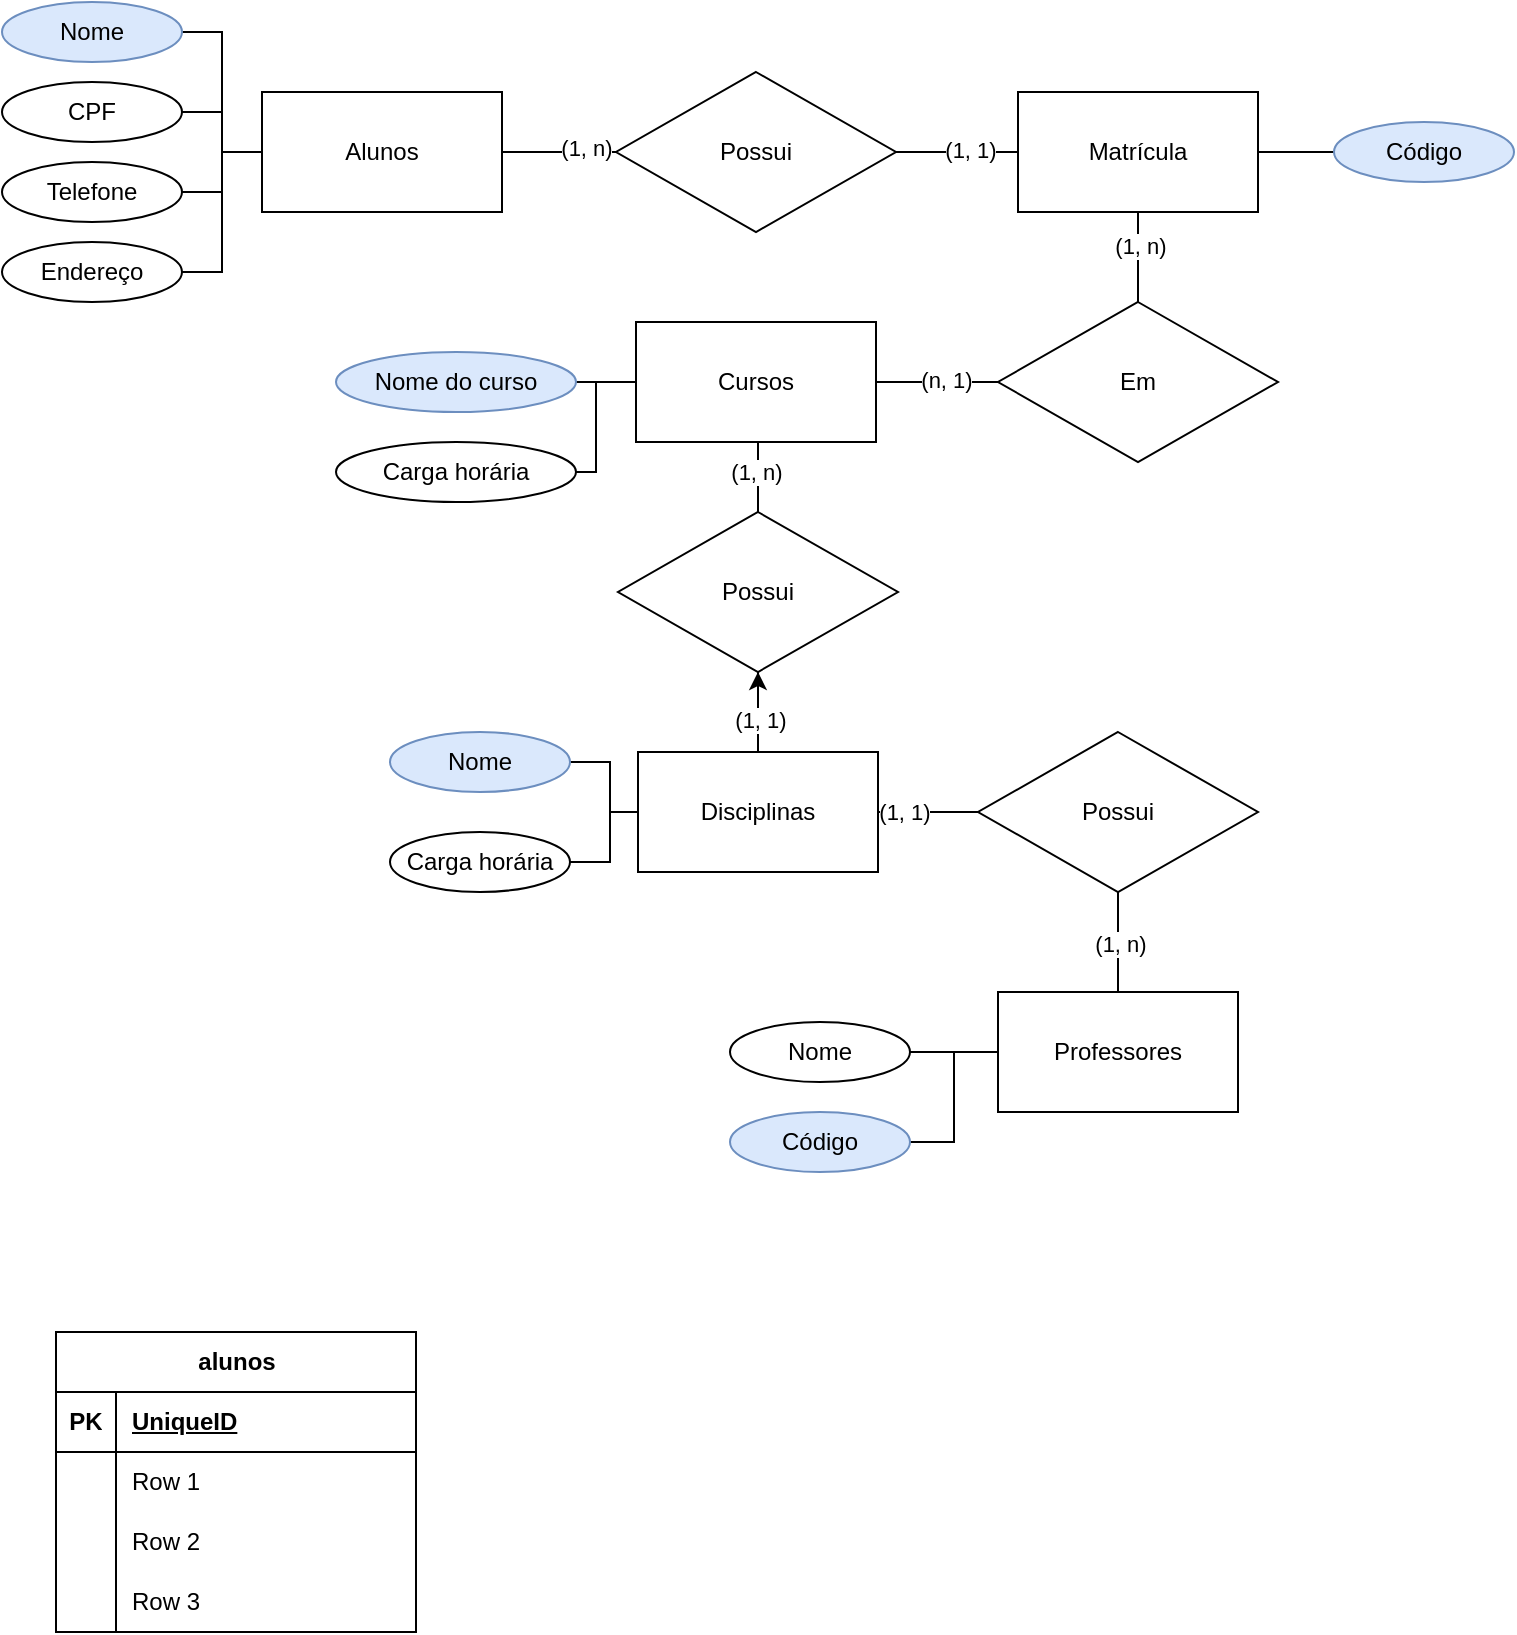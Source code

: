 <mxfile version="24.7.8">
  <diagram name="Página-1" id="FnEpoIWWNQxLYMlEQwRX">
    <mxGraphModel dx="1354" dy="720" grid="1" gridSize="10" guides="1" tooltips="1" connect="1" arrows="1" fold="1" page="1" pageScale="1" pageWidth="827" pageHeight="1169" math="0" shadow="0">
      <root>
        <mxCell id="0" />
        <mxCell id="1" parent="0" />
        <mxCell id="gs8JJX1vfFZVjYpK_IIe-66" style="edgeStyle=orthogonalEdgeStyle;rounded=0;orthogonalLoop=1;jettySize=auto;html=1;exitX=1;exitY=0.5;exitDx=0;exitDy=0;entryX=0;entryY=0.5;entryDx=0;entryDy=0;endArrow=none;endFill=0;" edge="1" parent="1" source="gs8JJX1vfFZVjYpK_IIe-1" target="gs8JJX1vfFZVjYpK_IIe-19">
          <mxGeometry relative="1" as="geometry" />
        </mxCell>
        <mxCell id="gs8JJX1vfFZVjYpK_IIe-78" value="(1, n)" style="edgeLabel;html=1;align=center;verticalAlign=middle;resizable=0;points=[];" vertex="1" connectable="0" parent="gs8JJX1vfFZVjYpK_IIe-66">
          <mxGeometry x="0.456" y="2" relative="1" as="geometry">
            <mxPoint as="offset" />
          </mxGeometry>
        </mxCell>
        <mxCell id="gs8JJX1vfFZVjYpK_IIe-1" value="Alunos" style="rounded=0;whiteSpace=wrap;html=1;" vertex="1" parent="1">
          <mxGeometry x="143" y="60" width="120" height="60" as="geometry" />
        </mxCell>
        <mxCell id="gs8JJX1vfFZVjYpK_IIe-67" style="edgeStyle=orthogonalEdgeStyle;rounded=0;orthogonalLoop=1;jettySize=auto;html=1;exitX=0.5;exitY=1;exitDx=0;exitDy=0;entryX=0.5;entryY=0;entryDx=0;entryDy=0;endArrow=none;endFill=0;" edge="1" parent="1" source="gs8JJX1vfFZVjYpK_IIe-3" target="gs8JJX1vfFZVjYpK_IIe-10">
          <mxGeometry relative="1" as="geometry" />
        </mxCell>
        <mxCell id="gs8JJX1vfFZVjYpK_IIe-81" value="(1, n)" style="edgeLabel;html=1;align=center;verticalAlign=middle;resizable=0;points=[];" vertex="1" connectable="0" parent="gs8JJX1vfFZVjYpK_IIe-67">
          <mxGeometry x="-0.259" y="1" relative="1" as="geometry">
            <mxPoint as="offset" />
          </mxGeometry>
        </mxCell>
        <mxCell id="gs8JJX1vfFZVjYpK_IIe-69" style="edgeStyle=orthogonalEdgeStyle;rounded=0;orthogonalLoop=1;jettySize=auto;html=1;exitX=1;exitY=0.5;exitDx=0;exitDy=0;entryX=0;entryY=0.5;entryDx=0;entryDy=0;endArrow=none;endFill=0;" edge="1" parent="1" source="gs8JJX1vfFZVjYpK_IIe-3" target="gs8JJX1vfFZVjYpK_IIe-29">
          <mxGeometry relative="1" as="geometry" />
        </mxCell>
        <mxCell id="gs8JJX1vfFZVjYpK_IIe-3" value="Matrícula" style="rounded=0;whiteSpace=wrap;html=1;" vertex="1" parent="1">
          <mxGeometry x="521" y="60" width="120" height="60" as="geometry" />
        </mxCell>
        <mxCell id="gs8JJX1vfFZVjYpK_IIe-71" style="edgeStyle=orthogonalEdgeStyle;rounded=0;orthogonalLoop=1;jettySize=auto;html=1;exitX=0;exitY=0.5;exitDx=0;exitDy=0;entryX=1;entryY=0.5;entryDx=0;entryDy=0;endArrow=none;endFill=0;" edge="1" parent="1" source="gs8JJX1vfFZVjYpK_IIe-4" target="gs8JJX1vfFZVjYpK_IIe-40">
          <mxGeometry relative="1" as="geometry" />
        </mxCell>
        <mxCell id="gs8JJX1vfFZVjYpK_IIe-72" style="edgeStyle=orthogonalEdgeStyle;rounded=0;orthogonalLoop=1;jettySize=auto;html=1;exitX=1;exitY=0.5;exitDx=0;exitDy=0;entryX=0;entryY=0.5;entryDx=0;entryDy=0;endArrow=none;endFill=0;" edge="1" parent="1" source="gs8JJX1vfFZVjYpK_IIe-4" target="gs8JJX1vfFZVjYpK_IIe-10">
          <mxGeometry relative="1" as="geometry" />
        </mxCell>
        <mxCell id="gs8JJX1vfFZVjYpK_IIe-82" value="(n, 1)" style="edgeLabel;html=1;align=center;verticalAlign=middle;resizable=0;points=[];" vertex="1" connectable="0" parent="gs8JJX1vfFZVjYpK_IIe-72">
          <mxGeometry x="0.131" y="1" relative="1" as="geometry">
            <mxPoint as="offset" />
          </mxGeometry>
        </mxCell>
        <mxCell id="gs8JJX1vfFZVjYpK_IIe-73" style="edgeStyle=orthogonalEdgeStyle;rounded=0;orthogonalLoop=1;jettySize=auto;html=1;exitX=0.5;exitY=1;exitDx=0;exitDy=0;entryX=0.5;entryY=0;entryDx=0;entryDy=0;endArrow=none;endFill=0;" edge="1" parent="1" source="gs8JJX1vfFZVjYpK_IIe-4" target="gs8JJX1vfFZVjYpK_IIe-15">
          <mxGeometry relative="1" as="geometry" />
        </mxCell>
        <mxCell id="gs8JJX1vfFZVjYpK_IIe-76" value="(1, n)" style="edgeLabel;html=1;align=center;verticalAlign=middle;resizable=0;points=[];" vertex="1" connectable="0" parent="gs8JJX1vfFZVjYpK_IIe-73">
          <mxGeometry x="-0.144" y="-1" relative="1" as="geometry">
            <mxPoint as="offset" />
          </mxGeometry>
        </mxCell>
        <mxCell id="gs8JJX1vfFZVjYpK_IIe-88" style="edgeStyle=orthogonalEdgeStyle;rounded=0;orthogonalLoop=1;jettySize=auto;html=1;exitX=0;exitY=0.5;exitDx=0;exitDy=0;entryX=1;entryY=0.5;entryDx=0;entryDy=0;endArrow=none;endFill=0;" edge="1" parent="1" source="gs8JJX1vfFZVjYpK_IIe-4" target="gs8JJX1vfFZVjYpK_IIe-86">
          <mxGeometry relative="1" as="geometry" />
        </mxCell>
        <mxCell id="gs8JJX1vfFZVjYpK_IIe-4" value="Cursos" style="rounded=0;whiteSpace=wrap;html=1;" vertex="1" parent="1">
          <mxGeometry x="330" y="175" width="120" height="60" as="geometry" />
        </mxCell>
        <mxCell id="gs8JJX1vfFZVjYpK_IIe-23" style="edgeStyle=orthogonalEdgeStyle;rounded=0;orthogonalLoop=1;jettySize=auto;html=1;exitX=1;exitY=0.5;exitDx=0;exitDy=0;entryX=0;entryY=0.5;entryDx=0;entryDy=0;endArrow=none;endFill=0;" edge="1" parent="1" source="gs8JJX1vfFZVjYpK_IIe-5">
          <mxGeometry relative="1" as="geometry">
            <mxPoint x="511" y="420" as="targetPoint" />
          </mxGeometry>
        </mxCell>
        <mxCell id="gs8JJX1vfFZVjYpK_IIe-75" value="(1, 1)" style="edgeLabel;html=1;align=center;verticalAlign=middle;resizable=0;points=[];" vertex="1" connectable="0" parent="gs8JJX1vfFZVjYpK_IIe-23">
          <mxGeometry x="-0.569" relative="1" as="geometry">
            <mxPoint as="offset" />
          </mxGeometry>
        </mxCell>
        <mxCell id="gs8JJX1vfFZVjYpK_IIe-89" value="" style="edgeStyle=orthogonalEdgeStyle;rounded=0;orthogonalLoop=1;jettySize=auto;html=1;" edge="1" parent="1" source="gs8JJX1vfFZVjYpK_IIe-5" target="gs8JJX1vfFZVjYpK_IIe-15">
          <mxGeometry relative="1" as="geometry" />
        </mxCell>
        <mxCell id="gs8JJX1vfFZVjYpK_IIe-5" value="Disciplinas" style="rounded=0;whiteSpace=wrap;html=1;" vertex="1" parent="1">
          <mxGeometry x="331" y="390" width="120" height="60" as="geometry" />
        </mxCell>
        <mxCell id="gs8JJX1vfFZVjYpK_IIe-10" value="Em" style="rhombus;whiteSpace=wrap;html=1;" vertex="1" parent="1">
          <mxGeometry x="511" y="165" width="140" height="80" as="geometry" />
        </mxCell>
        <mxCell id="gs8JJX1vfFZVjYpK_IIe-16" style="edgeStyle=orthogonalEdgeStyle;rounded=0;orthogonalLoop=1;jettySize=auto;html=1;exitX=0.5;exitY=1;exitDx=0;exitDy=0;entryX=0.5;entryY=0;entryDx=0;entryDy=0;endArrow=none;endFill=0;" edge="1" parent="1" source="gs8JJX1vfFZVjYpK_IIe-15" target="gs8JJX1vfFZVjYpK_IIe-5">
          <mxGeometry relative="1" as="geometry" />
        </mxCell>
        <mxCell id="gs8JJX1vfFZVjYpK_IIe-77" value="(1, 1)" style="edgeLabel;html=1;align=center;verticalAlign=middle;resizable=0;points=[];" vertex="1" connectable="0" parent="gs8JJX1vfFZVjYpK_IIe-16">
          <mxGeometry x="0.212" y="1" relative="1" as="geometry">
            <mxPoint as="offset" />
          </mxGeometry>
        </mxCell>
        <mxCell id="gs8JJX1vfFZVjYpK_IIe-15" value="Possui" style="rhombus;whiteSpace=wrap;html=1;" vertex="1" parent="1">
          <mxGeometry x="321" y="270" width="140" height="80" as="geometry" />
        </mxCell>
        <mxCell id="gs8JJX1vfFZVjYpK_IIe-84" style="edgeStyle=orthogonalEdgeStyle;rounded=0;orthogonalLoop=1;jettySize=auto;html=1;exitX=1;exitY=0.5;exitDx=0;exitDy=0;entryX=0;entryY=0.5;entryDx=0;entryDy=0;endArrow=none;endFill=0;" edge="1" parent="1" source="gs8JJX1vfFZVjYpK_IIe-19" target="gs8JJX1vfFZVjYpK_IIe-3">
          <mxGeometry relative="1" as="geometry" />
        </mxCell>
        <mxCell id="gs8JJX1vfFZVjYpK_IIe-85" value="(1, 1)" style="edgeLabel;html=1;align=center;verticalAlign=middle;resizable=0;points=[];" vertex="1" connectable="0" parent="gs8JJX1vfFZVjYpK_IIe-84">
          <mxGeometry x="0.22" y="1" relative="1" as="geometry">
            <mxPoint as="offset" />
          </mxGeometry>
        </mxCell>
        <mxCell id="gs8JJX1vfFZVjYpK_IIe-19" value="Possui" style="rhombus;whiteSpace=wrap;html=1;" vertex="1" parent="1">
          <mxGeometry x="320" y="50" width="140" height="80" as="geometry" />
        </mxCell>
        <mxCell id="gs8JJX1vfFZVjYpK_IIe-25" style="edgeStyle=orthogonalEdgeStyle;rounded=0;orthogonalLoop=1;jettySize=auto;html=1;exitX=0.5;exitY=1;exitDx=0;exitDy=0;entryX=0.5;entryY=0;entryDx=0;entryDy=0;endArrow=none;endFill=0;" edge="1" parent="1" source="gs8JJX1vfFZVjYpK_IIe-22" target="gs8JJX1vfFZVjYpK_IIe-24">
          <mxGeometry relative="1" as="geometry" />
        </mxCell>
        <mxCell id="gs8JJX1vfFZVjYpK_IIe-74" value="(1, n)" style="edgeLabel;html=1;align=center;verticalAlign=middle;resizable=0;points=[];" vertex="1" connectable="0" parent="gs8JJX1vfFZVjYpK_IIe-25">
          <mxGeometry x="0.011" y="1" relative="1" as="geometry">
            <mxPoint as="offset" />
          </mxGeometry>
        </mxCell>
        <mxCell id="gs8JJX1vfFZVjYpK_IIe-22" value="Possui" style="rhombus;whiteSpace=wrap;html=1;" vertex="1" parent="1">
          <mxGeometry x="501" y="380" width="140" height="80" as="geometry" />
        </mxCell>
        <mxCell id="gs8JJX1vfFZVjYpK_IIe-24" value="Professores" style="rounded=0;whiteSpace=wrap;html=1;" vertex="1" parent="1">
          <mxGeometry x="511" y="510" width="120" height="60" as="geometry" />
        </mxCell>
        <mxCell id="gs8JJX1vfFZVjYpK_IIe-28" style="edgeStyle=orthogonalEdgeStyle;rounded=0;orthogonalLoop=1;jettySize=auto;html=1;exitX=1;exitY=0.5;exitDx=0;exitDy=0;entryX=0;entryY=0.5;entryDx=0;entryDy=0;endArrow=none;endFill=0;" edge="1" parent="1" source="gs8JJX1vfFZVjYpK_IIe-26" target="gs8JJX1vfFZVjYpK_IIe-1">
          <mxGeometry relative="1" as="geometry" />
        </mxCell>
        <mxCell id="gs8JJX1vfFZVjYpK_IIe-26" value="Nome" style="ellipse;whiteSpace=wrap;html=1;fillColor=#dae8fc;strokeColor=#6c8ebf;" vertex="1" parent="1">
          <mxGeometry x="13" y="15" width="90" height="30" as="geometry" />
        </mxCell>
        <mxCell id="gs8JJX1vfFZVjYpK_IIe-29" value="Código" style="ellipse;whiteSpace=wrap;html=1;fillColor=#dae8fc;strokeColor=#6c8ebf;" vertex="1" parent="1">
          <mxGeometry x="679" y="75" width="90" height="30" as="geometry" />
        </mxCell>
        <mxCell id="gs8JJX1vfFZVjYpK_IIe-32" style="edgeStyle=orthogonalEdgeStyle;rounded=0;orthogonalLoop=1;jettySize=auto;html=1;exitX=1;exitY=0.5;exitDx=0;exitDy=0;entryX=0;entryY=0.5;entryDx=0;entryDy=0;endArrow=none;endFill=0;" edge="1" parent="1" source="gs8JJX1vfFZVjYpK_IIe-31" target="gs8JJX1vfFZVjYpK_IIe-1">
          <mxGeometry relative="1" as="geometry" />
        </mxCell>
        <mxCell id="gs8JJX1vfFZVjYpK_IIe-31" value="CPF" style="ellipse;whiteSpace=wrap;html=1;" vertex="1" parent="1">
          <mxGeometry x="13" y="55" width="90" height="30" as="geometry" />
        </mxCell>
        <mxCell id="gs8JJX1vfFZVjYpK_IIe-38" style="edgeStyle=orthogonalEdgeStyle;rounded=0;orthogonalLoop=1;jettySize=auto;html=1;exitX=1;exitY=0.5;exitDx=0;exitDy=0;entryX=0;entryY=0.5;entryDx=0;entryDy=0;endArrow=none;endFill=0;" edge="1" parent="1" source="gs8JJX1vfFZVjYpK_IIe-35" target="gs8JJX1vfFZVjYpK_IIe-1">
          <mxGeometry relative="1" as="geometry" />
        </mxCell>
        <mxCell id="gs8JJX1vfFZVjYpK_IIe-35" value="Telefone" style="ellipse;whiteSpace=wrap;html=1;" vertex="1" parent="1">
          <mxGeometry x="13" y="95" width="90" height="30" as="geometry" />
        </mxCell>
        <mxCell id="gs8JJX1vfFZVjYpK_IIe-39" style="edgeStyle=orthogonalEdgeStyle;rounded=0;orthogonalLoop=1;jettySize=auto;html=1;exitX=1;exitY=0.5;exitDx=0;exitDy=0;entryX=0;entryY=0.5;entryDx=0;entryDy=0;endArrow=none;endFill=0;" edge="1" parent="1" source="gs8JJX1vfFZVjYpK_IIe-36" target="gs8JJX1vfFZVjYpK_IIe-1">
          <mxGeometry relative="1" as="geometry" />
        </mxCell>
        <mxCell id="gs8JJX1vfFZVjYpK_IIe-36" value="Endereço" style="ellipse;whiteSpace=wrap;html=1;" vertex="1" parent="1">
          <mxGeometry x="13" y="135" width="90" height="30" as="geometry" />
        </mxCell>
        <mxCell id="gs8JJX1vfFZVjYpK_IIe-40" value="Nome do curso" style="ellipse;whiteSpace=wrap;html=1;fillColor=#dae8fc;strokeColor=#6c8ebf;" vertex="1" parent="1">
          <mxGeometry x="180" y="190" width="120" height="30" as="geometry" />
        </mxCell>
        <mxCell id="gs8JJX1vfFZVjYpK_IIe-54" style="edgeStyle=orthogonalEdgeStyle;rounded=0;orthogonalLoop=1;jettySize=auto;html=1;exitX=1;exitY=0.5;exitDx=0;exitDy=0;entryX=0;entryY=0.5;entryDx=0;entryDy=0;endArrow=none;endFill=0;" edge="1" parent="1" source="gs8JJX1vfFZVjYpK_IIe-42" target="gs8JJX1vfFZVjYpK_IIe-5">
          <mxGeometry relative="1" as="geometry" />
        </mxCell>
        <mxCell id="gs8JJX1vfFZVjYpK_IIe-42" value="Nome" style="ellipse;whiteSpace=wrap;html=1;fillColor=#dae8fc;strokeColor=#6c8ebf;" vertex="1" parent="1">
          <mxGeometry x="207" y="380" width="90" height="30" as="geometry" />
        </mxCell>
        <mxCell id="gs8JJX1vfFZVjYpK_IIe-56" style="edgeStyle=orthogonalEdgeStyle;rounded=0;orthogonalLoop=1;jettySize=auto;html=1;exitX=1;exitY=0.5;exitDx=0;exitDy=0;entryX=0;entryY=0.5;entryDx=0;entryDy=0;endArrow=none;endFill=0;" edge="1" parent="1" source="gs8JJX1vfFZVjYpK_IIe-44" target="gs8JJX1vfFZVjYpK_IIe-24">
          <mxGeometry relative="1" as="geometry" />
        </mxCell>
        <mxCell id="gs8JJX1vfFZVjYpK_IIe-44" value="Nome" style="ellipse;whiteSpace=wrap;html=1;" vertex="1" parent="1">
          <mxGeometry x="377" y="525" width="90" height="30" as="geometry" />
        </mxCell>
        <mxCell id="gs8JJX1vfFZVjYpK_IIe-53" style="edgeStyle=orthogonalEdgeStyle;rounded=0;orthogonalLoop=1;jettySize=auto;html=1;exitX=1;exitY=0.5;exitDx=0;exitDy=0;entryX=0;entryY=0.5;entryDx=0;entryDy=0;endArrow=none;endFill=0;" edge="1" parent="1" source="gs8JJX1vfFZVjYpK_IIe-52" target="gs8JJX1vfFZVjYpK_IIe-5">
          <mxGeometry relative="1" as="geometry" />
        </mxCell>
        <mxCell id="gs8JJX1vfFZVjYpK_IIe-52" value="Carga horária" style="ellipse;whiteSpace=wrap;html=1;" vertex="1" parent="1">
          <mxGeometry x="207" y="430" width="90" height="30" as="geometry" />
        </mxCell>
        <mxCell id="gs8JJX1vfFZVjYpK_IIe-60" style="edgeStyle=orthogonalEdgeStyle;rounded=0;orthogonalLoop=1;jettySize=auto;html=1;exitX=1;exitY=0.5;exitDx=0;exitDy=0;entryX=0;entryY=0.5;entryDx=0;entryDy=0;endArrow=none;endFill=0;" edge="1" parent="1" source="gs8JJX1vfFZVjYpK_IIe-59" target="gs8JJX1vfFZVjYpK_IIe-24">
          <mxGeometry relative="1" as="geometry" />
        </mxCell>
        <mxCell id="gs8JJX1vfFZVjYpK_IIe-59" value="Código" style="ellipse;whiteSpace=wrap;html=1;fillColor=#dae8fc;strokeColor=#6c8ebf;" vertex="1" parent="1">
          <mxGeometry x="377" y="570" width="90" height="30" as="geometry" />
        </mxCell>
        <mxCell id="gs8JJX1vfFZVjYpK_IIe-86" value="Carga horária" style="ellipse;whiteSpace=wrap;html=1;" vertex="1" parent="1">
          <mxGeometry x="180" y="235" width="120" height="30" as="geometry" />
        </mxCell>
        <mxCell id="gs8JJX1vfFZVjYpK_IIe-115" value="alunos" style="shape=table;startSize=30;container=1;collapsible=1;childLayout=tableLayout;fixedRows=1;rowLines=0;fontStyle=1;align=center;resizeLast=1;html=1;" vertex="1" parent="1">
          <mxGeometry x="40" y="680" width="180" height="150" as="geometry" />
        </mxCell>
        <mxCell id="gs8JJX1vfFZVjYpK_IIe-116" value="" style="shape=tableRow;horizontal=0;startSize=0;swimlaneHead=0;swimlaneBody=0;fillColor=none;collapsible=0;dropTarget=0;points=[[0,0.5],[1,0.5]];portConstraint=eastwest;top=0;left=0;right=0;bottom=1;" vertex="1" parent="gs8JJX1vfFZVjYpK_IIe-115">
          <mxGeometry y="30" width="180" height="30" as="geometry" />
        </mxCell>
        <mxCell id="gs8JJX1vfFZVjYpK_IIe-117" value="PK" style="shape=partialRectangle;connectable=0;fillColor=none;top=0;left=0;bottom=0;right=0;fontStyle=1;overflow=hidden;whiteSpace=wrap;html=1;" vertex="1" parent="gs8JJX1vfFZVjYpK_IIe-116">
          <mxGeometry width="30" height="30" as="geometry">
            <mxRectangle width="30" height="30" as="alternateBounds" />
          </mxGeometry>
        </mxCell>
        <mxCell id="gs8JJX1vfFZVjYpK_IIe-118" value="UniqueID" style="shape=partialRectangle;connectable=0;fillColor=none;top=0;left=0;bottom=0;right=0;align=left;spacingLeft=6;fontStyle=5;overflow=hidden;whiteSpace=wrap;html=1;" vertex="1" parent="gs8JJX1vfFZVjYpK_IIe-116">
          <mxGeometry x="30" width="150" height="30" as="geometry">
            <mxRectangle width="150" height="30" as="alternateBounds" />
          </mxGeometry>
        </mxCell>
        <mxCell id="gs8JJX1vfFZVjYpK_IIe-119" value="" style="shape=tableRow;horizontal=0;startSize=0;swimlaneHead=0;swimlaneBody=0;fillColor=none;collapsible=0;dropTarget=0;points=[[0,0.5],[1,0.5]];portConstraint=eastwest;top=0;left=0;right=0;bottom=0;" vertex="1" parent="gs8JJX1vfFZVjYpK_IIe-115">
          <mxGeometry y="60" width="180" height="30" as="geometry" />
        </mxCell>
        <mxCell id="gs8JJX1vfFZVjYpK_IIe-120" value="" style="shape=partialRectangle;connectable=0;fillColor=none;top=0;left=0;bottom=0;right=0;editable=1;overflow=hidden;whiteSpace=wrap;html=1;" vertex="1" parent="gs8JJX1vfFZVjYpK_IIe-119">
          <mxGeometry width="30" height="30" as="geometry">
            <mxRectangle width="30" height="30" as="alternateBounds" />
          </mxGeometry>
        </mxCell>
        <mxCell id="gs8JJX1vfFZVjYpK_IIe-121" value="Row 1" style="shape=partialRectangle;connectable=0;fillColor=none;top=0;left=0;bottom=0;right=0;align=left;spacingLeft=6;overflow=hidden;whiteSpace=wrap;html=1;" vertex="1" parent="gs8JJX1vfFZVjYpK_IIe-119">
          <mxGeometry x="30" width="150" height="30" as="geometry">
            <mxRectangle width="150" height="30" as="alternateBounds" />
          </mxGeometry>
        </mxCell>
        <mxCell id="gs8JJX1vfFZVjYpK_IIe-122" value="" style="shape=tableRow;horizontal=0;startSize=0;swimlaneHead=0;swimlaneBody=0;fillColor=none;collapsible=0;dropTarget=0;points=[[0,0.5],[1,0.5]];portConstraint=eastwest;top=0;left=0;right=0;bottom=0;" vertex="1" parent="gs8JJX1vfFZVjYpK_IIe-115">
          <mxGeometry y="90" width="180" height="30" as="geometry" />
        </mxCell>
        <mxCell id="gs8JJX1vfFZVjYpK_IIe-123" value="" style="shape=partialRectangle;connectable=0;fillColor=none;top=0;left=0;bottom=0;right=0;editable=1;overflow=hidden;whiteSpace=wrap;html=1;" vertex="1" parent="gs8JJX1vfFZVjYpK_IIe-122">
          <mxGeometry width="30" height="30" as="geometry">
            <mxRectangle width="30" height="30" as="alternateBounds" />
          </mxGeometry>
        </mxCell>
        <mxCell id="gs8JJX1vfFZVjYpK_IIe-124" value="Row 2" style="shape=partialRectangle;connectable=0;fillColor=none;top=0;left=0;bottom=0;right=0;align=left;spacingLeft=6;overflow=hidden;whiteSpace=wrap;html=1;" vertex="1" parent="gs8JJX1vfFZVjYpK_IIe-122">
          <mxGeometry x="30" width="150" height="30" as="geometry">
            <mxRectangle width="150" height="30" as="alternateBounds" />
          </mxGeometry>
        </mxCell>
        <mxCell id="gs8JJX1vfFZVjYpK_IIe-125" value="" style="shape=tableRow;horizontal=0;startSize=0;swimlaneHead=0;swimlaneBody=0;fillColor=none;collapsible=0;dropTarget=0;points=[[0,0.5],[1,0.5]];portConstraint=eastwest;top=0;left=0;right=0;bottom=0;" vertex="1" parent="gs8JJX1vfFZVjYpK_IIe-115">
          <mxGeometry y="120" width="180" height="30" as="geometry" />
        </mxCell>
        <mxCell id="gs8JJX1vfFZVjYpK_IIe-126" value="" style="shape=partialRectangle;connectable=0;fillColor=none;top=0;left=0;bottom=0;right=0;editable=1;overflow=hidden;whiteSpace=wrap;html=1;" vertex="1" parent="gs8JJX1vfFZVjYpK_IIe-125">
          <mxGeometry width="30" height="30" as="geometry">
            <mxRectangle width="30" height="30" as="alternateBounds" />
          </mxGeometry>
        </mxCell>
        <mxCell id="gs8JJX1vfFZVjYpK_IIe-127" value="Row 3" style="shape=partialRectangle;connectable=0;fillColor=none;top=0;left=0;bottom=0;right=0;align=left;spacingLeft=6;overflow=hidden;whiteSpace=wrap;html=1;" vertex="1" parent="gs8JJX1vfFZVjYpK_IIe-125">
          <mxGeometry x="30" width="150" height="30" as="geometry">
            <mxRectangle width="150" height="30" as="alternateBounds" />
          </mxGeometry>
        </mxCell>
      </root>
    </mxGraphModel>
  </diagram>
</mxfile>
